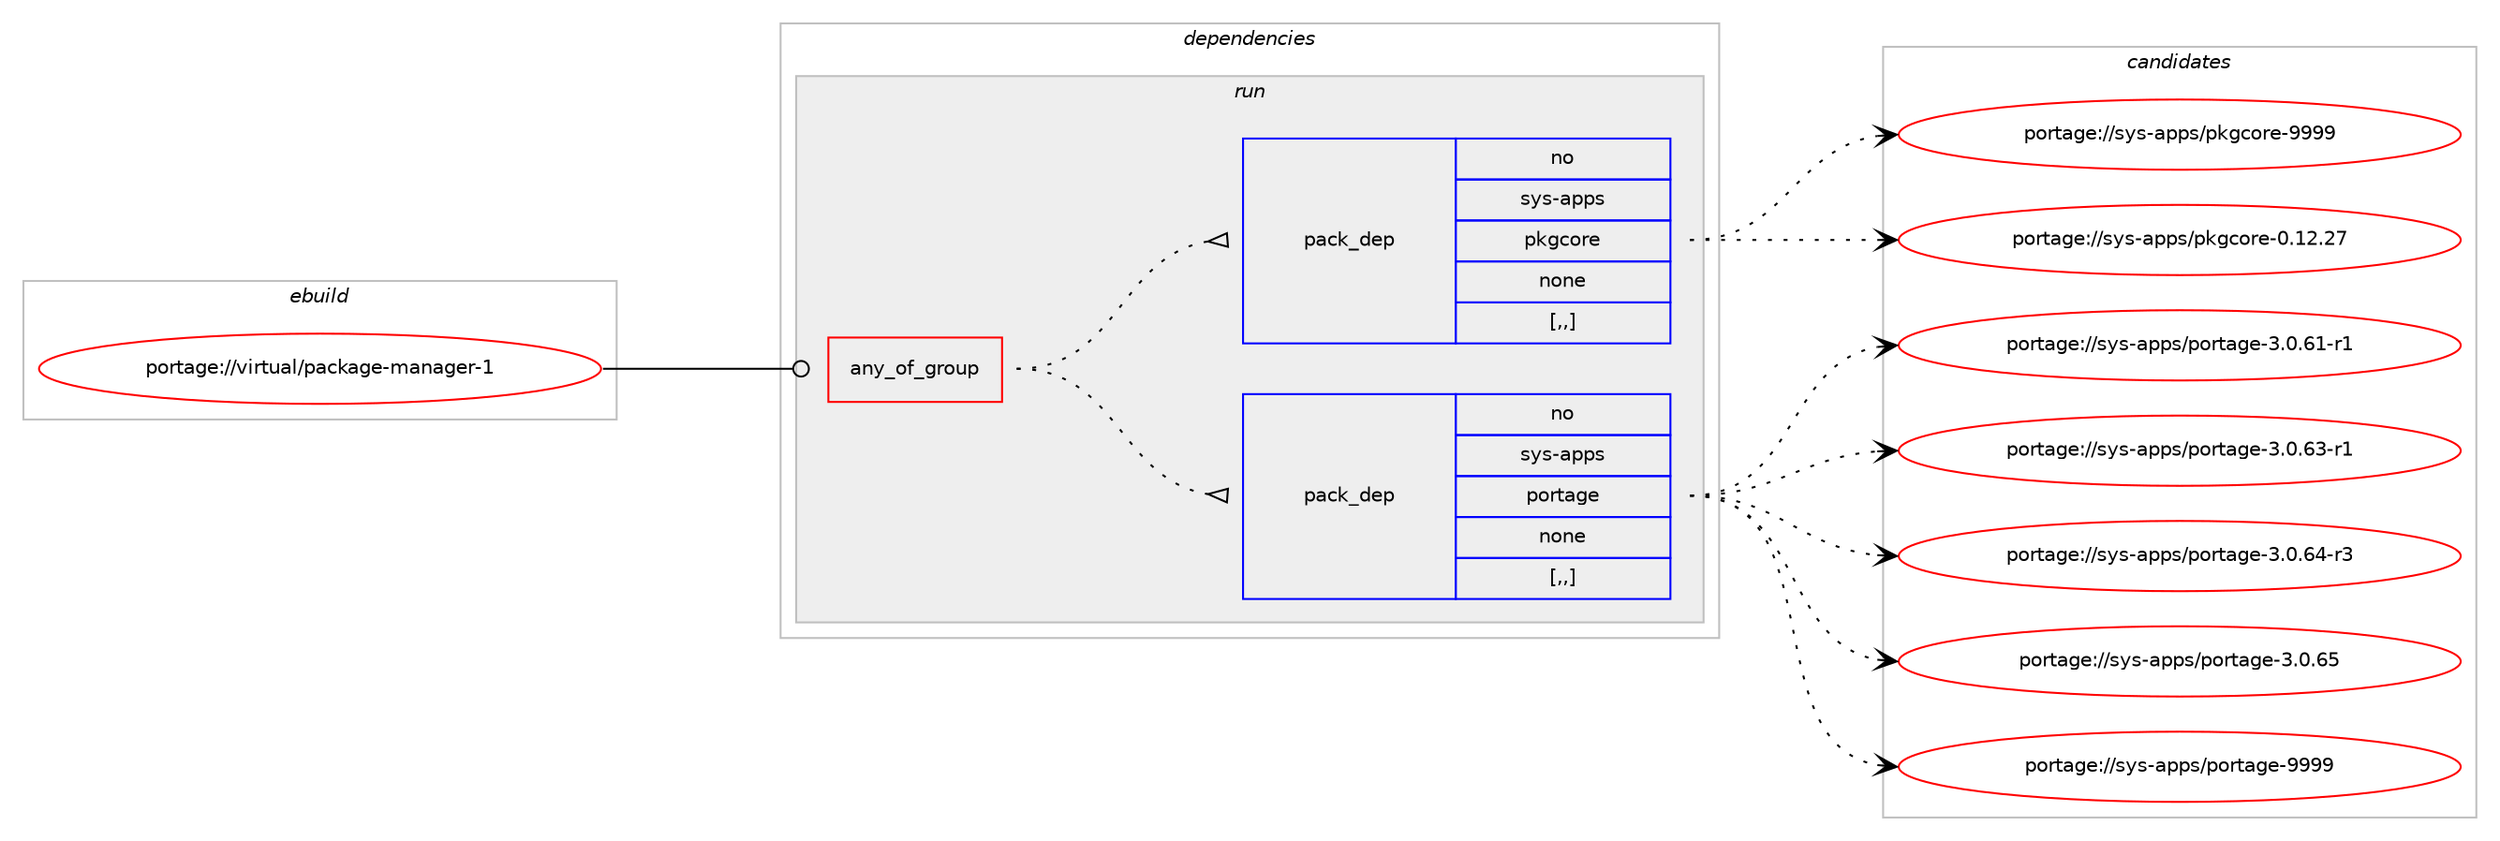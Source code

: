 digraph prolog {

# *************
# Graph options
# *************

newrank=true;
concentrate=true;
compound=true;
graph [rankdir=LR,fontname=Helvetica,fontsize=10,ranksep=1.5];#, ranksep=2.5, nodesep=0.2];
edge  [arrowhead=vee];
node  [fontname=Helvetica,fontsize=10];

# **********
# The ebuild
# **********

subgraph cluster_leftcol {
color=gray;
rank=same;
label=<<i>ebuild</i>>;
id [label="portage://virtual/package-manager-1", color=red, width=4, href="../virtual/package-manager-1.svg"];
}

# ****************
# The dependencies
# ****************

subgraph cluster_midcol {
color=gray;
label=<<i>dependencies</i>>;
subgraph cluster_compile {
fillcolor="#eeeeee";
style=filled;
label=<<i>compile</i>>;
}
subgraph cluster_compileandrun {
fillcolor="#eeeeee";
style=filled;
label=<<i>compile and run</i>>;
}
subgraph cluster_run {
fillcolor="#eeeeee";
style=filled;
label=<<i>run</i>>;
subgraph any2813 {
dependency434320 [label=<<TABLE BORDER="0" CELLBORDER="1" CELLSPACING="0" CELLPADDING="4"><TR><TD CELLPADDING="10">any_of_group</TD></TR></TABLE>>, shape=none, color=red];subgraph pack315467 {
dependency434321 [label=<<TABLE BORDER="0" CELLBORDER="1" CELLSPACING="0" CELLPADDING="4" WIDTH="220"><TR><TD ROWSPAN="6" CELLPADDING="30">pack_dep</TD></TR><TR><TD WIDTH="110">no</TD></TR><TR><TD>sys-apps</TD></TR><TR><TD>portage</TD></TR><TR><TD>none</TD></TR><TR><TD>[,,]</TD></TR></TABLE>>, shape=none, color=blue];
}
dependency434320:e -> dependency434321:w [weight=20,style="dotted",arrowhead="oinv"];
subgraph pack315468 {
dependency434322 [label=<<TABLE BORDER="0" CELLBORDER="1" CELLSPACING="0" CELLPADDING="4" WIDTH="220"><TR><TD ROWSPAN="6" CELLPADDING="30">pack_dep</TD></TR><TR><TD WIDTH="110">no</TD></TR><TR><TD>sys-apps</TD></TR><TR><TD>pkgcore</TD></TR><TR><TD>none</TD></TR><TR><TD>[,,]</TD></TR></TABLE>>, shape=none, color=blue];
}
dependency434320:e -> dependency434322:w [weight=20,style="dotted",arrowhead="oinv"];
}
id:e -> dependency434320:w [weight=20,style="solid",arrowhead="odot"];
}
}

# **************
# The candidates
# **************

subgraph cluster_choices {
rank=same;
color=gray;
label=<<i>candidates</i>>;

subgraph choice315467 {
color=black;
nodesep=1;
choice11512111545971121121154711211111411697103101455146484654494511449 [label="portage://sys-apps/portage-3.0.61-r1", color=red, width=4,href="../sys-apps/portage-3.0.61-r1.svg"];
choice11512111545971121121154711211111411697103101455146484654514511449 [label="portage://sys-apps/portage-3.0.63-r1", color=red, width=4,href="../sys-apps/portage-3.0.63-r1.svg"];
choice11512111545971121121154711211111411697103101455146484654524511451 [label="portage://sys-apps/portage-3.0.64-r3", color=red, width=4,href="../sys-apps/portage-3.0.64-r3.svg"];
choice1151211154597112112115471121111141169710310145514648465453 [label="portage://sys-apps/portage-3.0.65", color=red, width=4,href="../sys-apps/portage-3.0.65.svg"];
choice115121115459711211211547112111114116971031014557575757 [label="portage://sys-apps/portage-9999", color=red, width=4,href="../sys-apps/portage-9999.svg"];
dependency434321:e -> choice11512111545971121121154711211111411697103101455146484654494511449:w [style=dotted,weight="100"];
dependency434321:e -> choice11512111545971121121154711211111411697103101455146484654514511449:w [style=dotted,weight="100"];
dependency434321:e -> choice11512111545971121121154711211111411697103101455146484654524511451:w [style=dotted,weight="100"];
dependency434321:e -> choice1151211154597112112115471121111141169710310145514648465453:w [style=dotted,weight="100"];
dependency434321:e -> choice115121115459711211211547112111114116971031014557575757:w [style=dotted,weight="100"];
}
subgraph choice315468 {
color=black;
nodesep=1;
choice115121115459711211211547112107103991111141014548464950465055 [label="portage://sys-apps/pkgcore-0.12.27", color=red, width=4,href="../sys-apps/pkgcore-0.12.27.svg"];
choice115121115459711211211547112107103991111141014557575757 [label="portage://sys-apps/pkgcore-9999", color=red, width=4,href="../sys-apps/pkgcore-9999.svg"];
dependency434322:e -> choice115121115459711211211547112107103991111141014548464950465055:w [style=dotted,weight="100"];
dependency434322:e -> choice115121115459711211211547112107103991111141014557575757:w [style=dotted,weight="100"];
}
}

}

